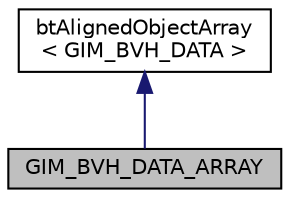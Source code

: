 digraph "GIM_BVH_DATA_ARRAY"
{
  edge [fontname="Helvetica",fontsize="10",labelfontname="Helvetica",labelfontsize="10"];
  node [fontname="Helvetica",fontsize="10",shape=record];
  Node1 [label="GIM_BVH_DATA_ARRAY",height=0.2,width=0.4,color="black", fillcolor="grey75", style="filled", fontcolor="black"];
  Node2 -> Node1 [dir="back",color="midnightblue",fontsize="10",style="solid",fontname="Helvetica"];
  Node2 [label="btAlignedObjectArray\l\< GIM_BVH_DATA \>",height=0.2,width=0.4,color="black", fillcolor="white", style="filled",URL="$classbt_aligned_object_array.html"];
}
